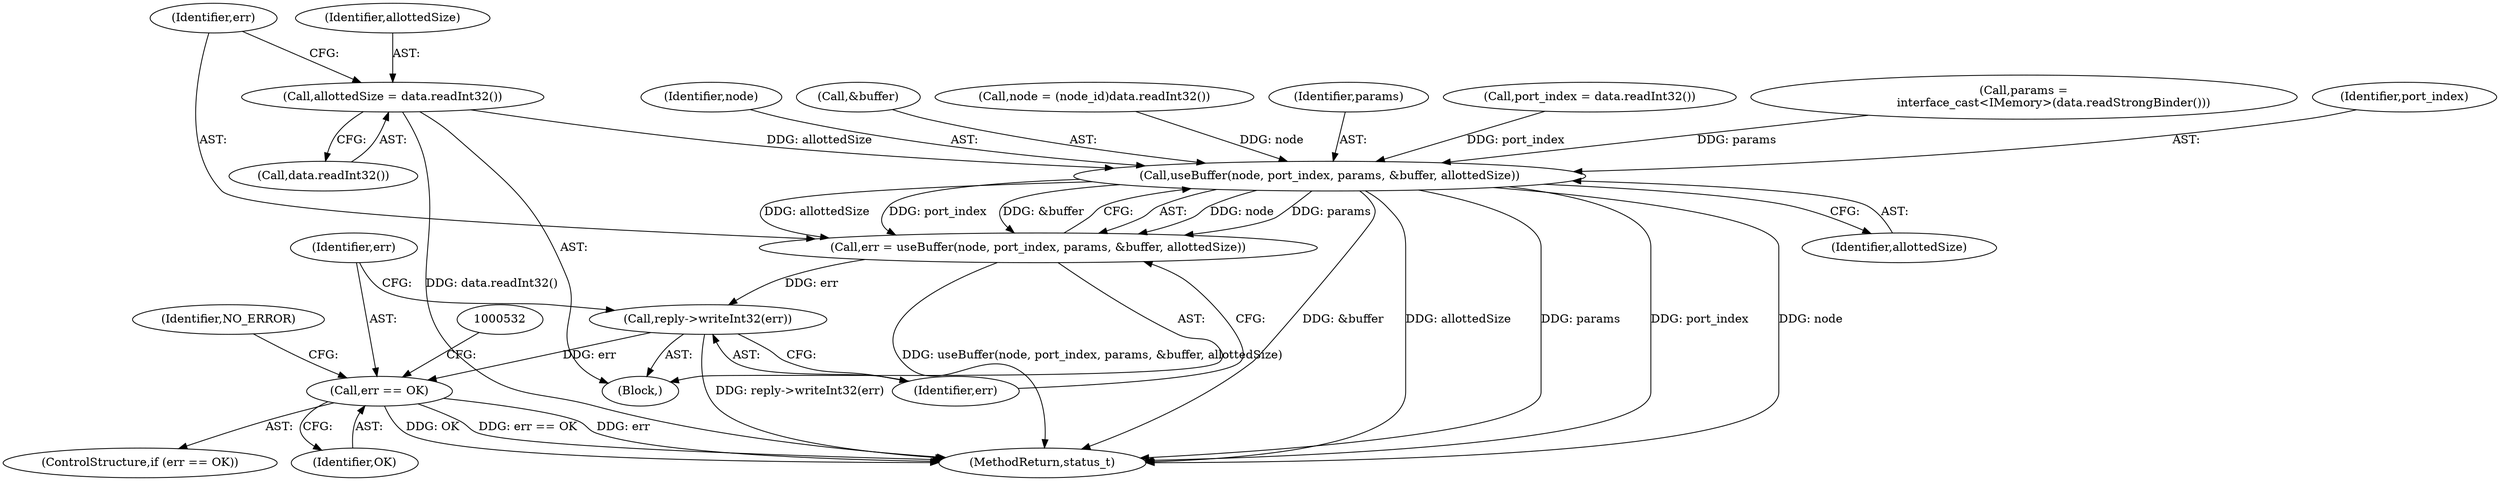 digraph "0_Android_8d87321b704cb3f88e8cae668937d001fd63d5e3@API" {
"1000509" [label="(Call,allottedSize = data.readInt32())"];
"1000516" [label="(Call,useBuffer(node, port_index, params, &buffer, allottedSize))"];
"1000514" [label="(Call,err = useBuffer(node, port_index, params, &buffer, allottedSize))"];
"1000523" [label="(Call,reply->writeInt32(err))"];
"1000526" [label="(Call,err == OK)"];
"1000517" [label="(Identifier,node)"];
"1000535" [label="(Identifier,NO_ERROR)"];
"1001207" [label="(MethodReturn,status_t)"];
"1000520" [label="(Call,&buffer)"];
"1000491" [label="(Call,node = (node_id)data.readInt32())"];
"1000516" [label="(Call,useBuffer(node, port_index, params, &buffer, allottedSize))"];
"1000522" [label="(Identifier,allottedSize)"];
"1000519" [label="(Identifier,params)"];
"1000485" [label="(Block,)"];
"1000514" [label="(Call,err = useBuffer(node, port_index, params, &buffer, allottedSize))"];
"1000528" [label="(Identifier,OK)"];
"1000497" [label="(Call,port_index = data.readInt32())"];
"1000501" [label="(Call,params =\n                interface_cast<IMemory>(data.readStrongBinder()))"];
"1000518" [label="(Identifier,port_index)"];
"1000524" [label="(Identifier,err)"];
"1000509" [label="(Call,allottedSize = data.readInt32())"];
"1000515" [label="(Identifier,err)"];
"1000523" [label="(Call,reply->writeInt32(err))"];
"1000527" [label="(Identifier,err)"];
"1000511" [label="(Call,data.readInt32())"];
"1000526" [label="(Call,err == OK)"];
"1000525" [label="(ControlStructure,if (err == OK))"];
"1000510" [label="(Identifier,allottedSize)"];
"1000509" -> "1000485"  [label="AST: "];
"1000509" -> "1000511"  [label="CFG: "];
"1000510" -> "1000509"  [label="AST: "];
"1000511" -> "1000509"  [label="AST: "];
"1000515" -> "1000509"  [label="CFG: "];
"1000509" -> "1001207"  [label="DDG: data.readInt32()"];
"1000509" -> "1000516"  [label="DDG: allottedSize"];
"1000516" -> "1000514"  [label="AST: "];
"1000516" -> "1000522"  [label="CFG: "];
"1000517" -> "1000516"  [label="AST: "];
"1000518" -> "1000516"  [label="AST: "];
"1000519" -> "1000516"  [label="AST: "];
"1000520" -> "1000516"  [label="AST: "];
"1000522" -> "1000516"  [label="AST: "];
"1000514" -> "1000516"  [label="CFG: "];
"1000516" -> "1001207"  [label="DDG: &buffer"];
"1000516" -> "1001207"  [label="DDG: allottedSize"];
"1000516" -> "1001207"  [label="DDG: params"];
"1000516" -> "1001207"  [label="DDG: port_index"];
"1000516" -> "1001207"  [label="DDG: node"];
"1000516" -> "1000514"  [label="DDG: node"];
"1000516" -> "1000514"  [label="DDG: params"];
"1000516" -> "1000514"  [label="DDG: allottedSize"];
"1000516" -> "1000514"  [label="DDG: port_index"];
"1000516" -> "1000514"  [label="DDG: &buffer"];
"1000491" -> "1000516"  [label="DDG: node"];
"1000497" -> "1000516"  [label="DDG: port_index"];
"1000501" -> "1000516"  [label="DDG: params"];
"1000514" -> "1000485"  [label="AST: "];
"1000515" -> "1000514"  [label="AST: "];
"1000524" -> "1000514"  [label="CFG: "];
"1000514" -> "1001207"  [label="DDG: useBuffer(node, port_index, params, &buffer, allottedSize)"];
"1000514" -> "1000523"  [label="DDG: err"];
"1000523" -> "1000485"  [label="AST: "];
"1000523" -> "1000524"  [label="CFG: "];
"1000524" -> "1000523"  [label="AST: "];
"1000527" -> "1000523"  [label="CFG: "];
"1000523" -> "1001207"  [label="DDG: reply->writeInt32(err)"];
"1000523" -> "1000526"  [label="DDG: err"];
"1000526" -> "1000525"  [label="AST: "];
"1000526" -> "1000528"  [label="CFG: "];
"1000527" -> "1000526"  [label="AST: "];
"1000528" -> "1000526"  [label="AST: "];
"1000532" -> "1000526"  [label="CFG: "];
"1000535" -> "1000526"  [label="CFG: "];
"1000526" -> "1001207"  [label="DDG: OK"];
"1000526" -> "1001207"  [label="DDG: err == OK"];
"1000526" -> "1001207"  [label="DDG: err"];
}
